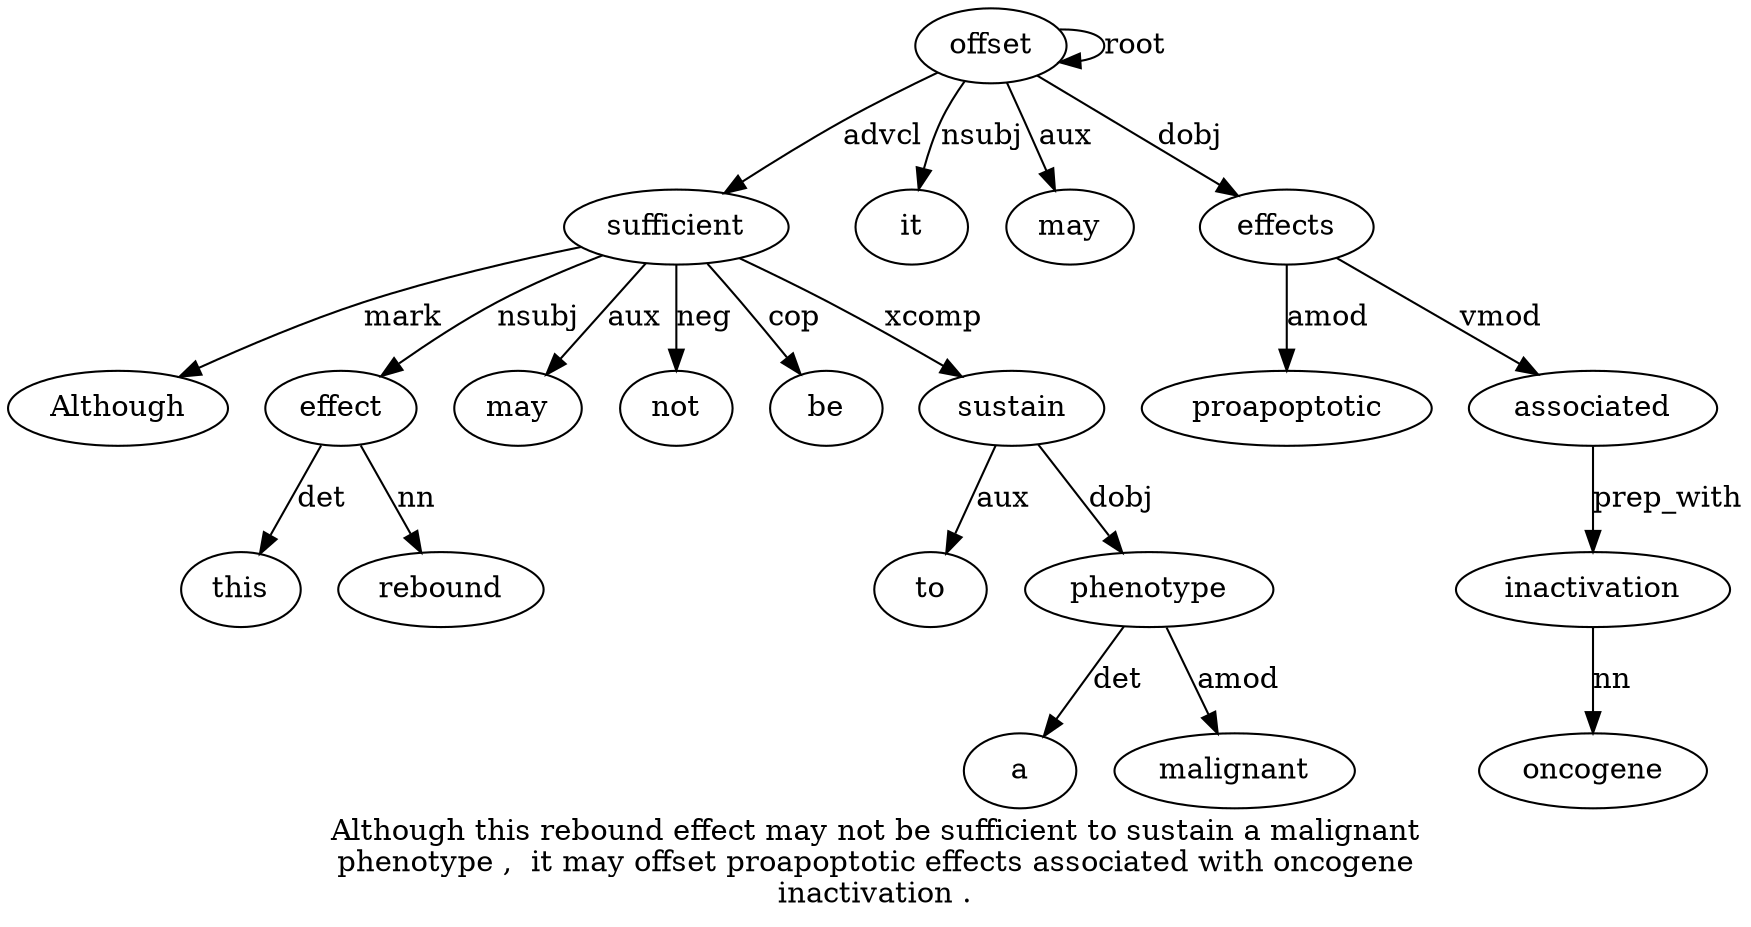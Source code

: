 digraph "Although this rebound effect may not be sufficient to sustain a malignant phenotype ,  it may offset proapoptotic effects associated with oncogene inactivation ." {
label="Although this rebound effect may not be sufficient to sustain a malignant
phenotype ,  it may offset proapoptotic effects associated with oncogene
inactivation .";
sufficient8 [style=filled, fillcolor=white, label=sufficient];
Although1 [style=filled, fillcolor=white, label=Although];
sufficient8 -> Although1  [label=mark];
effect4 [style=filled, fillcolor=white, label=effect];
this2 [style=filled, fillcolor=white, label=this];
effect4 -> this2  [label=det];
rebound3 [style=filled, fillcolor=white, label=rebound];
effect4 -> rebound3  [label=nn];
sufficient8 -> effect4  [label=nsubj];
may5 [style=filled, fillcolor=white, label=may];
sufficient8 -> may5  [label=aux];
not6 [style=filled, fillcolor=white, label=not];
sufficient8 -> not6  [label=neg];
be7 [style=filled, fillcolor=white, label=be];
sufficient8 -> be7  [label=cop];
offset17 [style=filled, fillcolor=white, label=offset];
offset17 -> sufficient8  [label=advcl];
sustain10 [style=filled, fillcolor=white, label=sustain];
to9 [style=filled, fillcolor=white, label=to];
sustain10 -> to9  [label=aux];
sufficient8 -> sustain10  [label=xcomp];
phenotype13 [style=filled, fillcolor=white, label=phenotype];
a11 [style=filled, fillcolor=white, label=a];
phenotype13 -> a11  [label=det];
malignant12 [style=filled, fillcolor=white, label=malignant];
phenotype13 -> malignant12  [label=amod];
sustain10 -> phenotype13  [label=dobj];
it15 [style=filled, fillcolor=white, label=it];
offset17 -> it15  [label=nsubj];
may16 [style=filled, fillcolor=white, label=may];
offset17 -> may16  [label=aux];
offset17 -> offset17  [label=root];
effects19 [style=filled, fillcolor=white, label=effects];
proapoptotic18 [style=filled, fillcolor=white, label=proapoptotic];
effects19 -> proapoptotic18  [label=amod];
offset17 -> effects19  [label=dobj];
associated20 [style=filled, fillcolor=white, label=associated];
effects19 -> associated20  [label=vmod];
inactivation23 [style=filled, fillcolor=white, label=inactivation];
oncogene22 [style=filled, fillcolor=white, label=oncogene];
inactivation23 -> oncogene22  [label=nn];
associated20 -> inactivation23  [label=prep_with];
}
